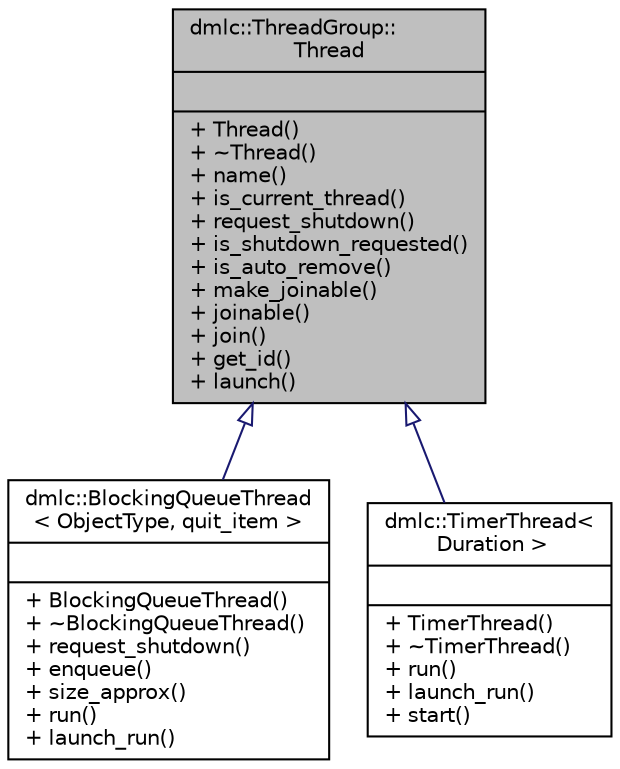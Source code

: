 digraph "dmlc::ThreadGroup::Thread"
{
 // LATEX_PDF_SIZE
  edge [fontname="Helvetica",fontsize="10",labelfontname="Helvetica",labelfontsize="10"];
  node [fontname="Helvetica",fontsize="10",shape=record];
  Node1 [label="{dmlc::ThreadGroup::\lThread\n||+ Thread()\l+ ~Thread()\l+ name()\l+ is_current_thread()\l+ request_shutdown()\l+ is_shutdown_requested()\l+ is_auto_remove()\l+ make_joinable()\l+ joinable()\l+ join()\l+ get_id()\l+ launch()\l}",height=0.2,width=0.4,color="black", fillcolor="grey75", style="filled", fontcolor="black",tooltip="Lifecycle-managed thread (used by ThreadGroup)"];
  Node1 -> Node2 [dir="back",color="midnightblue",fontsize="10",style="solid",arrowtail="onormal",fontname="Helvetica"];
  Node2 [label="{dmlc::BlockingQueueThread\l\< ObjectType, quit_item \>\n||+ BlockingQueueThread()\l+ ~BlockingQueueThread()\l+ request_shutdown()\l+ enqueue()\l+ size_approx()\l+ run()\l+ launch_run()\l}",height=0.2,width=0.4,color="black", fillcolor="white", style="filled",URL="$classdmlc_1_1BlockingQueueThread.html",tooltip="Blocking queue thread class."];
  Node1 -> Node3 [dir="back",color="midnightblue",fontsize="10",style="solid",arrowtail="onormal",fontname="Helvetica"];
  Node3 [label="{dmlc::TimerThread\<\l Duration \>\n||+ TimerThread()\l+ ~TimerThread()\l+ run()\l+ launch_run()\l+ start()\l}",height=0.2,width=0.4,color="black", fillcolor="white", style="filled",URL="$classdmlc_1_1TimerThread.html",tooltip="Managed timer thread."];
}
